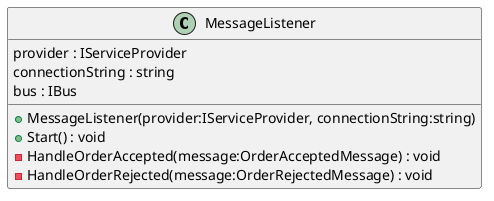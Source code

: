 @startuml
class MessageListener {
    provider : IServiceProvider
    connectionString : string
    bus : IBus
    + MessageListener(provider:IServiceProvider, connectionString:string)
    + Start() : void
    - HandleOrderAccepted(message:OrderAcceptedMessage) : void
    - HandleOrderRejected(message:OrderRejectedMessage) : void
}
@enduml
